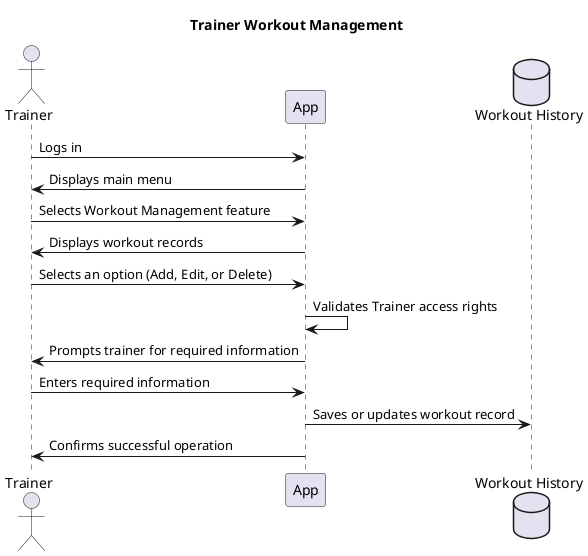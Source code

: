 @startuml
title Trainer Workout Management

actor Trainer
participant App
database "Workout History" as workout_history

Trainer -> App: Logs in
App -> Trainer: Displays main menu
Trainer -> App: Selects Workout Management feature
App -> Trainer: Displays workout records
Trainer -> App: Selects an option (Add, Edit, or Delete)
App -> App: Validates Trainer access rights
App -> Trainer: Prompts trainer for required information
Trainer -> App: Enters required information
App -> workout_history: Saves or updates workout record
App -> Trainer: Confirms successful operation
@enduml